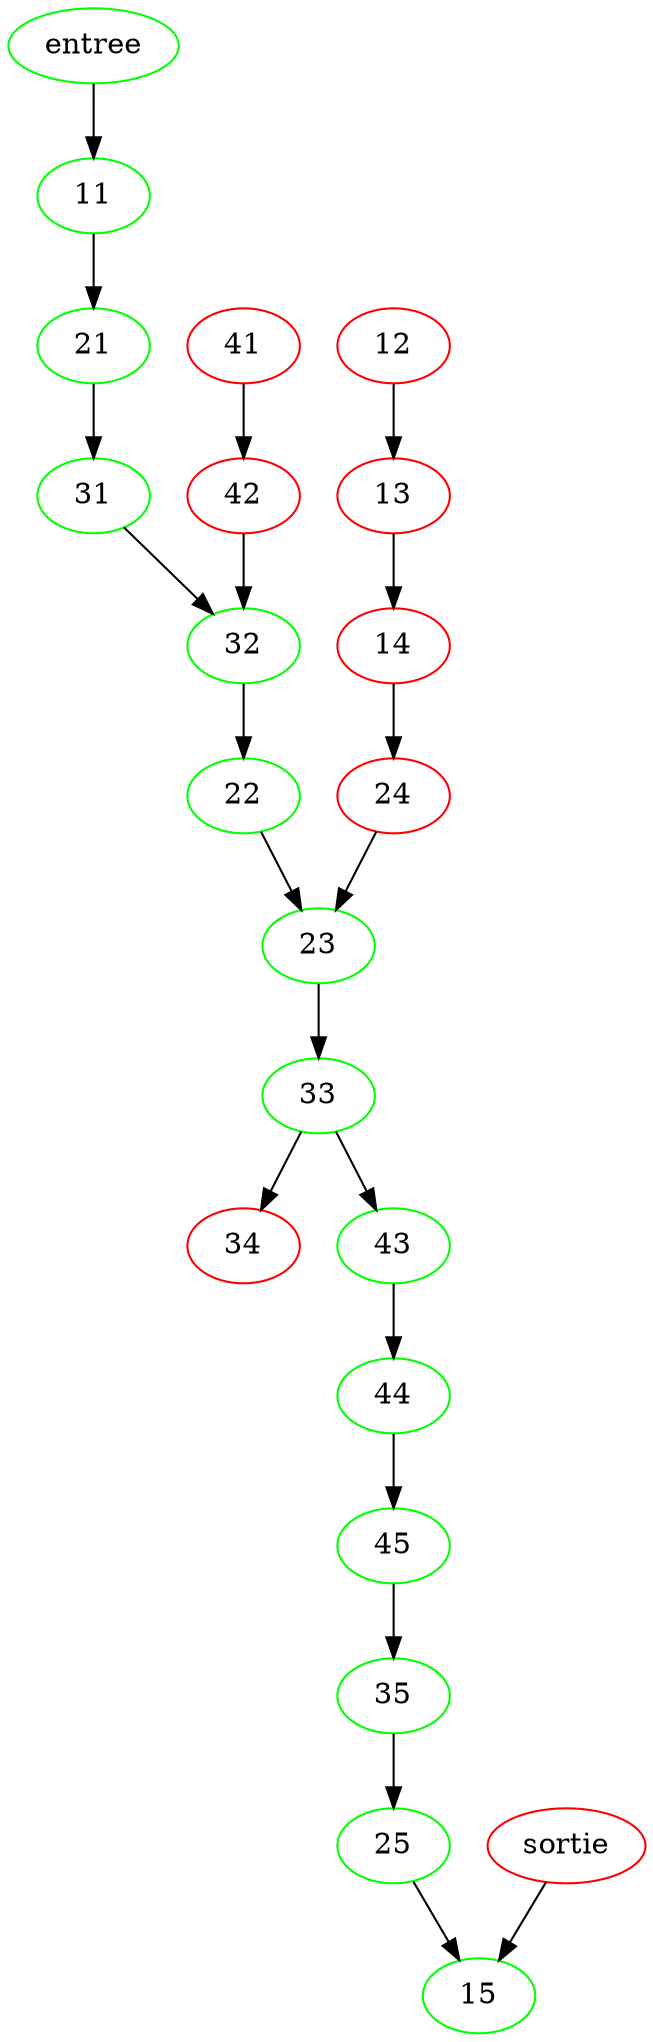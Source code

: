 digraph {
entree [color=GREEN]
sortie [color=RED]
11 [color=GREEN]
12 [color=RED]
13 [color=RED]
14 [color=RED]
15 [color=GREEN]
21 [color=GREEN]
22 [color=GREEN]
23 [color=GREEN]
24 [color=RED]
25 [color=GREEN]
31 [color=GREEN]
32 [color=GREEN]
33 [color=GREEN]
34 [color=RED]
35 [color=GREEN]
41 [color=RED]
42 [color=RED]
43 [color=GREEN]
44 [color=GREEN]
45 [color=GREEN]
entree -> 11
sortie -> 15
11 -> 21
21 -> 31
31 -> 32
41 -> 42
42 -> 32
32 -> 22
22 -> 23
12 -> 13
13 -> 14
14 -> 24
24 -> 23
23 -> 33
33 -> 34
33 -> 43
43 -> 44
44 -> 45
45 -> 35
35 -> 25
25 -> 15
}